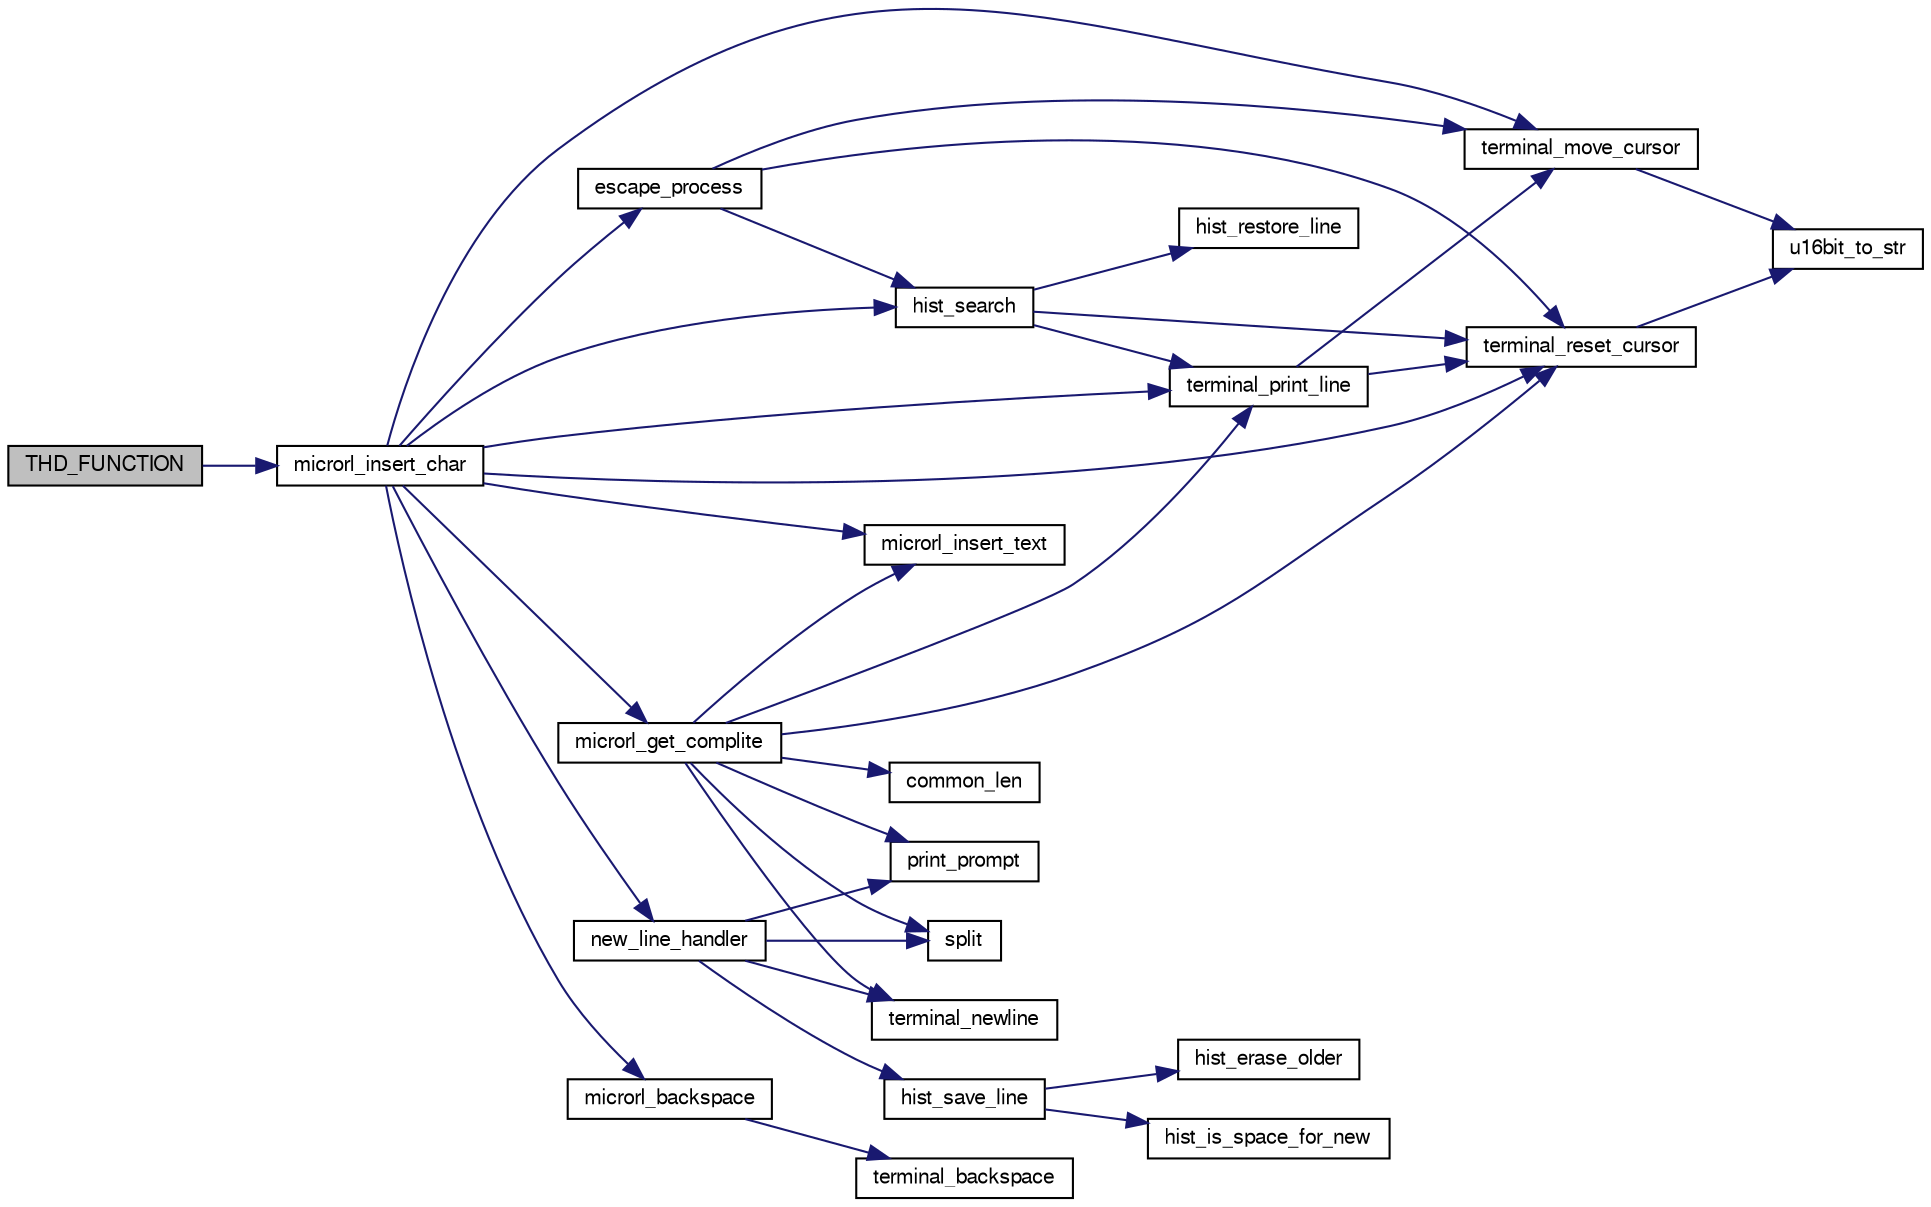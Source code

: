 digraph "THD_FUNCTION"
{
  edge [fontname="FreeSans",fontsize="10",labelfontname="FreeSans",labelfontsize="10"];
  node [fontname="FreeSans",fontsize="10",shape=record];
  rankdir="LR";
  Node1 [label="THD_FUNCTION",height=0.2,width=0.4,color="black", fillcolor="grey75", style="filled", fontcolor="black"];
  Node1 -> Node2 [color="midnightblue",fontsize="10",style="solid",fontname="FreeSans"];
  Node2 [label="microrl_insert_char",height=0.2,width=0.4,color="black", fillcolor="white", style="filled",URL="$microrl_8c.html#aa15d938f881d47f53bef3927b0f878d4"];
  Node2 -> Node3 [color="midnightblue",fontsize="10",style="solid",fontname="FreeSans"];
  Node3 [label="escape_process",height=0.2,width=0.4,color="black", fillcolor="white", style="filled",URL="$microrl_8c.html#a2295eb835db46f028adb8034291a2066"];
  Node3 -> Node4 [color="midnightblue",fontsize="10",style="solid",fontname="FreeSans"];
  Node4 [label="hist_search",height=0.2,width=0.4,color="black", fillcolor="white", style="filled",URL="$microrl_8c.html#a707cd52f8d3fff6cc752c92aa9cc8751"];
  Node4 -> Node5 [color="midnightblue",fontsize="10",style="solid",fontname="FreeSans"];
  Node5 [label="hist_restore_line",height=0.2,width=0.4,color="black", fillcolor="white", style="filled",URL="$microrl_8c.html#a89b0b337fd6d860193b8f457e0e9b11c"];
  Node4 -> Node6 [color="midnightblue",fontsize="10",style="solid",fontname="FreeSans"];
  Node6 [label="terminal_print_line",height=0.2,width=0.4,color="black", fillcolor="white", style="filled",URL="$microrl_8c.html#a9b2a709ec6fb9a71a73e086c7142b42e"];
  Node6 -> Node7 [color="midnightblue",fontsize="10",style="solid",fontname="FreeSans"];
  Node7 [label="terminal_move_cursor",height=0.2,width=0.4,color="black", fillcolor="white", style="filled",URL="$microrl_8c.html#adf9a8154424a827f0d728dd150ee647e"];
  Node7 -> Node8 [color="midnightblue",fontsize="10",style="solid",fontname="FreeSans"];
  Node8 [label="u16bit_to_str",height=0.2,width=0.4,color="black", fillcolor="white", style="filled",URL="$microrl_8c.html#affa9b5e304f9ccbf148182fad193f7f5"];
  Node6 -> Node9 [color="midnightblue",fontsize="10",style="solid",fontname="FreeSans"];
  Node9 [label="terminal_reset_cursor",height=0.2,width=0.4,color="black", fillcolor="white", style="filled",URL="$microrl_8c.html#a7606992a7e55d11cdad8eb8d1e9cee2b"];
  Node9 -> Node8 [color="midnightblue",fontsize="10",style="solid",fontname="FreeSans"];
  Node4 -> Node9 [color="midnightblue",fontsize="10",style="solid",fontname="FreeSans"];
  Node3 -> Node7 [color="midnightblue",fontsize="10",style="solid",fontname="FreeSans"];
  Node3 -> Node9 [color="midnightblue",fontsize="10",style="solid",fontname="FreeSans"];
  Node2 -> Node4 [color="midnightblue",fontsize="10",style="solid",fontname="FreeSans"];
  Node2 -> Node10 [color="midnightblue",fontsize="10",style="solid",fontname="FreeSans"];
  Node10 [label="microrl_backspace",height=0.2,width=0.4,color="black", fillcolor="white", style="filled",URL="$microrl_8c.html#a502bbc970379dae289be0556aad7acdf"];
  Node10 -> Node11 [color="midnightblue",fontsize="10",style="solid",fontname="FreeSans"];
  Node11 [label="terminal_backspace",height=0.2,width=0.4,color="black", fillcolor="white", style="filled",URL="$microrl_8c.html#a6811a8ffbd47f37fb1e574c6ac352b21"];
  Node2 -> Node12 [color="midnightblue",fontsize="10",style="solid",fontname="FreeSans"];
  Node12 [label="microrl_get_complite",height=0.2,width=0.4,color="black", fillcolor="white", style="filled",URL="$microrl_8c.html#a769ae7b56a60c48b6251d5f63d3b6da7"];
  Node12 -> Node13 [color="midnightblue",fontsize="10",style="solid",fontname="FreeSans"];
  Node13 [label="common_len",height=0.2,width=0.4,color="black", fillcolor="white", style="filled",URL="$microrl_8c.html#a737ba29b53f156a3d47fd52b62458ab7"];
  Node12 -> Node14 [color="midnightblue",fontsize="10",style="solid",fontname="FreeSans"];
  Node14 [label="microrl_insert_text",height=0.2,width=0.4,color="black", fillcolor="white", style="filled",URL="$microrl_8c.html#abfaa66291b4a019fc9e2324790c43d01"];
  Node12 -> Node15 [color="midnightblue",fontsize="10",style="solid",fontname="FreeSans"];
  Node15 [label="print_prompt",height=0.2,width=0.4,color="black", fillcolor="white", style="filled",URL="$microrl_8c.html#a4caa54d528c671f06054783ef79839c6"];
  Node12 -> Node16 [color="midnightblue",fontsize="10",style="solid",fontname="FreeSans"];
  Node16 [label="split",height=0.2,width=0.4,color="black", fillcolor="white", style="filled",URL="$microrl_8c.html#a306bf791daa21526b303e834c34916b4"];
  Node12 -> Node17 [color="midnightblue",fontsize="10",style="solid",fontname="FreeSans"];
  Node17 [label="terminal_newline",height=0.2,width=0.4,color="black", fillcolor="white", style="filled",URL="$microrl_8c.html#abd2cca83a3e6069ba16ed5eccf3e1284"];
  Node12 -> Node6 [color="midnightblue",fontsize="10",style="solid",fontname="FreeSans"];
  Node12 -> Node9 [color="midnightblue",fontsize="10",style="solid",fontname="FreeSans"];
  Node2 -> Node14 [color="midnightblue",fontsize="10",style="solid",fontname="FreeSans"];
  Node2 -> Node18 [color="midnightblue",fontsize="10",style="solid",fontname="FreeSans"];
  Node18 [label="new_line_handler",height=0.2,width=0.4,color="black", fillcolor="white", style="filled",URL="$microrl_8c.html#a29da983c5d24908305de3b0d90812bf3"];
  Node18 -> Node19 [color="midnightblue",fontsize="10",style="solid",fontname="FreeSans"];
  Node19 [label="hist_save_line",height=0.2,width=0.4,color="black", fillcolor="white", style="filled",URL="$microrl_8c.html#a0bf1a06d92693a88ee0e8f3361094e8c"];
  Node19 -> Node20 [color="midnightblue",fontsize="10",style="solid",fontname="FreeSans"];
  Node20 [label="hist_erase_older",height=0.2,width=0.4,color="black", fillcolor="white", style="filled",URL="$microrl_8c.html#a4da0cd747e34a7e7f149279eef5e7632"];
  Node19 -> Node21 [color="midnightblue",fontsize="10",style="solid",fontname="FreeSans"];
  Node21 [label="hist_is_space_for_new",height=0.2,width=0.4,color="black", fillcolor="white", style="filled",URL="$microrl_8c.html#a3053e85a1f91595c578fc2173f0a4f68"];
  Node18 -> Node15 [color="midnightblue",fontsize="10",style="solid",fontname="FreeSans"];
  Node18 -> Node16 [color="midnightblue",fontsize="10",style="solid",fontname="FreeSans"];
  Node18 -> Node17 [color="midnightblue",fontsize="10",style="solid",fontname="FreeSans"];
  Node2 -> Node7 [color="midnightblue",fontsize="10",style="solid",fontname="FreeSans"];
  Node2 -> Node6 [color="midnightblue",fontsize="10",style="solid",fontname="FreeSans"];
  Node2 -> Node9 [color="midnightblue",fontsize="10",style="solid",fontname="FreeSans"];
}
